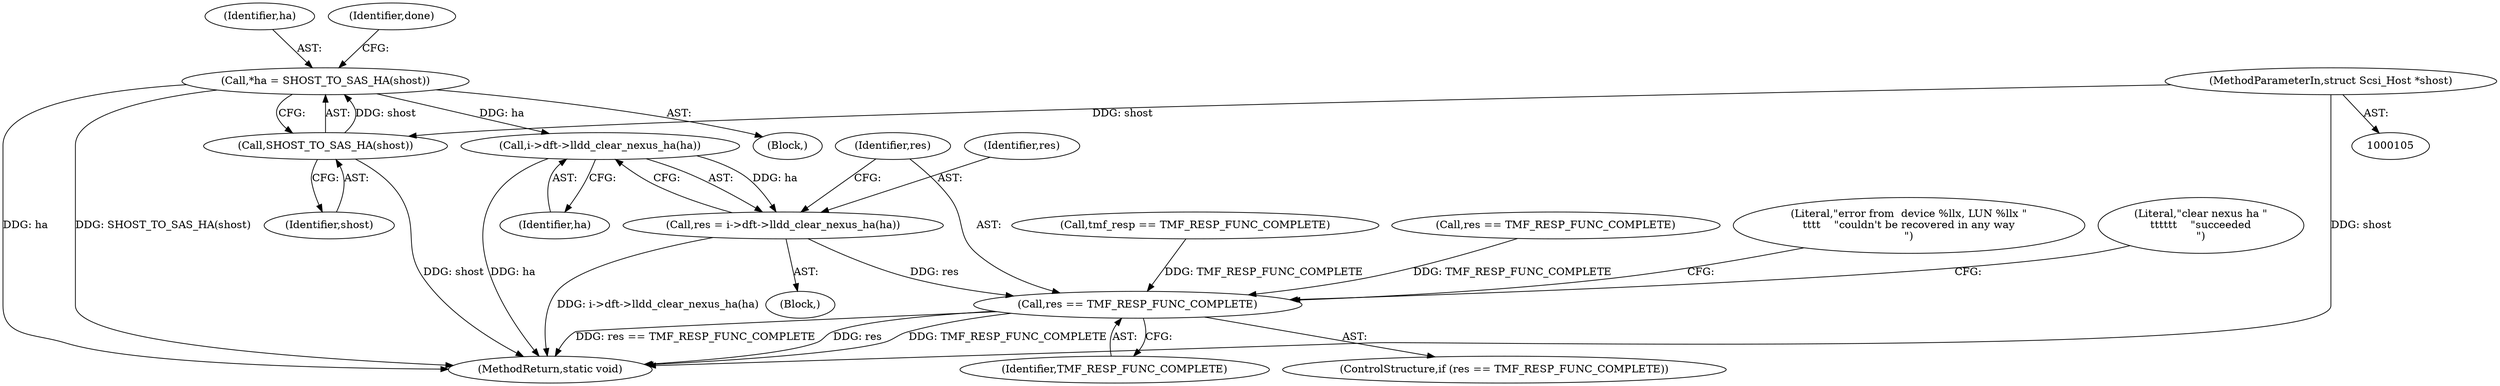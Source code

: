 digraph "0_linux_318aaf34f1179b39fa9c30fa0f3288b645beee39_1@pointer" {
"1000126" [label="(Call,*ha = SHOST_TO_SAS_HA(shost))"];
"1000128" [label="(Call,SHOST_TO_SAS_HA(shost))"];
"1000106" [label="(MethodParameterIn,struct Scsi_Host *shost)"];
"1000358" [label="(Call,i->dft->lldd_clear_nexus_ha(ha))"];
"1000356" [label="(Call,res = i->dft->lldd_clear_nexus_ha(ha))"];
"1000361" [label="(Call,res == TMF_RESP_FUNC_COMPLETE)"];
"1000361" [label="(Call,res == TMF_RESP_FUNC_COMPLETE)"];
"1000126" [label="(Call,*ha = SHOST_TO_SAS_HA(shost))"];
"1000362" [label="(Identifier,res)"];
"1000129" [label="(Identifier,shost)"];
"1000277" [label="(Call,tmf_resp == TMF_RESP_FUNC_COMPLETE)"];
"1000353" [label="(Block,)"];
"1000127" [label="(Identifier,ha)"];
"1000332" [label="(Call,res == TMF_RESP_FUNC_COMPLETE)"];
"1000356" [label="(Call,res = i->dft->lldd_clear_nexus_ha(ha))"];
"1000358" [label="(Call,i->dft->lldd_clear_nexus_ha(ha))"];
"1000371" [label="(Literal,\"error from  device %llx, LUN %llx \"\n\t\t\t\t    \"couldn't be recovered in any way\n\")"];
"1000360" [label="(ControlStructure,if (res == TMF_RESP_FUNC_COMPLETE))"];
"1000131" [label="(Identifier,done)"];
"1000363" [label="(Identifier,TMF_RESP_FUNC_COMPLETE)"];
"1000359" [label="(Identifier,ha)"];
"1000106" [label="(MethodParameterIn,struct Scsi_Host *shost)"];
"1000128" [label="(Call,SHOST_TO_SAS_HA(shost))"];
"1000357" [label="(Identifier,res)"];
"1000405" [label="(MethodReturn,static void)"];
"1000366" [label="(Literal,\"clear nexus ha \"\n\t\t\t\t\t\t    \"succeeded\n\")"];
"1000108" [label="(Block,)"];
"1000126" -> "1000108"  [label="AST: "];
"1000126" -> "1000128"  [label="CFG: "];
"1000127" -> "1000126"  [label="AST: "];
"1000128" -> "1000126"  [label="AST: "];
"1000131" -> "1000126"  [label="CFG: "];
"1000126" -> "1000405"  [label="DDG: ha"];
"1000126" -> "1000405"  [label="DDG: SHOST_TO_SAS_HA(shost)"];
"1000128" -> "1000126"  [label="DDG: shost"];
"1000126" -> "1000358"  [label="DDG: ha"];
"1000128" -> "1000129"  [label="CFG: "];
"1000129" -> "1000128"  [label="AST: "];
"1000128" -> "1000405"  [label="DDG: shost"];
"1000106" -> "1000128"  [label="DDG: shost"];
"1000106" -> "1000105"  [label="AST: "];
"1000106" -> "1000405"  [label="DDG: shost"];
"1000358" -> "1000356"  [label="AST: "];
"1000358" -> "1000359"  [label="CFG: "];
"1000359" -> "1000358"  [label="AST: "];
"1000356" -> "1000358"  [label="CFG: "];
"1000358" -> "1000405"  [label="DDG: ha"];
"1000358" -> "1000356"  [label="DDG: ha"];
"1000356" -> "1000353"  [label="AST: "];
"1000357" -> "1000356"  [label="AST: "];
"1000362" -> "1000356"  [label="CFG: "];
"1000356" -> "1000405"  [label="DDG: i->dft->lldd_clear_nexus_ha(ha)"];
"1000356" -> "1000361"  [label="DDG: res"];
"1000361" -> "1000360"  [label="AST: "];
"1000361" -> "1000363"  [label="CFG: "];
"1000362" -> "1000361"  [label="AST: "];
"1000363" -> "1000361"  [label="AST: "];
"1000366" -> "1000361"  [label="CFG: "];
"1000371" -> "1000361"  [label="CFG: "];
"1000361" -> "1000405"  [label="DDG: res == TMF_RESP_FUNC_COMPLETE"];
"1000361" -> "1000405"  [label="DDG: res"];
"1000361" -> "1000405"  [label="DDG: TMF_RESP_FUNC_COMPLETE"];
"1000332" -> "1000361"  [label="DDG: TMF_RESP_FUNC_COMPLETE"];
"1000277" -> "1000361"  [label="DDG: TMF_RESP_FUNC_COMPLETE"];
}
